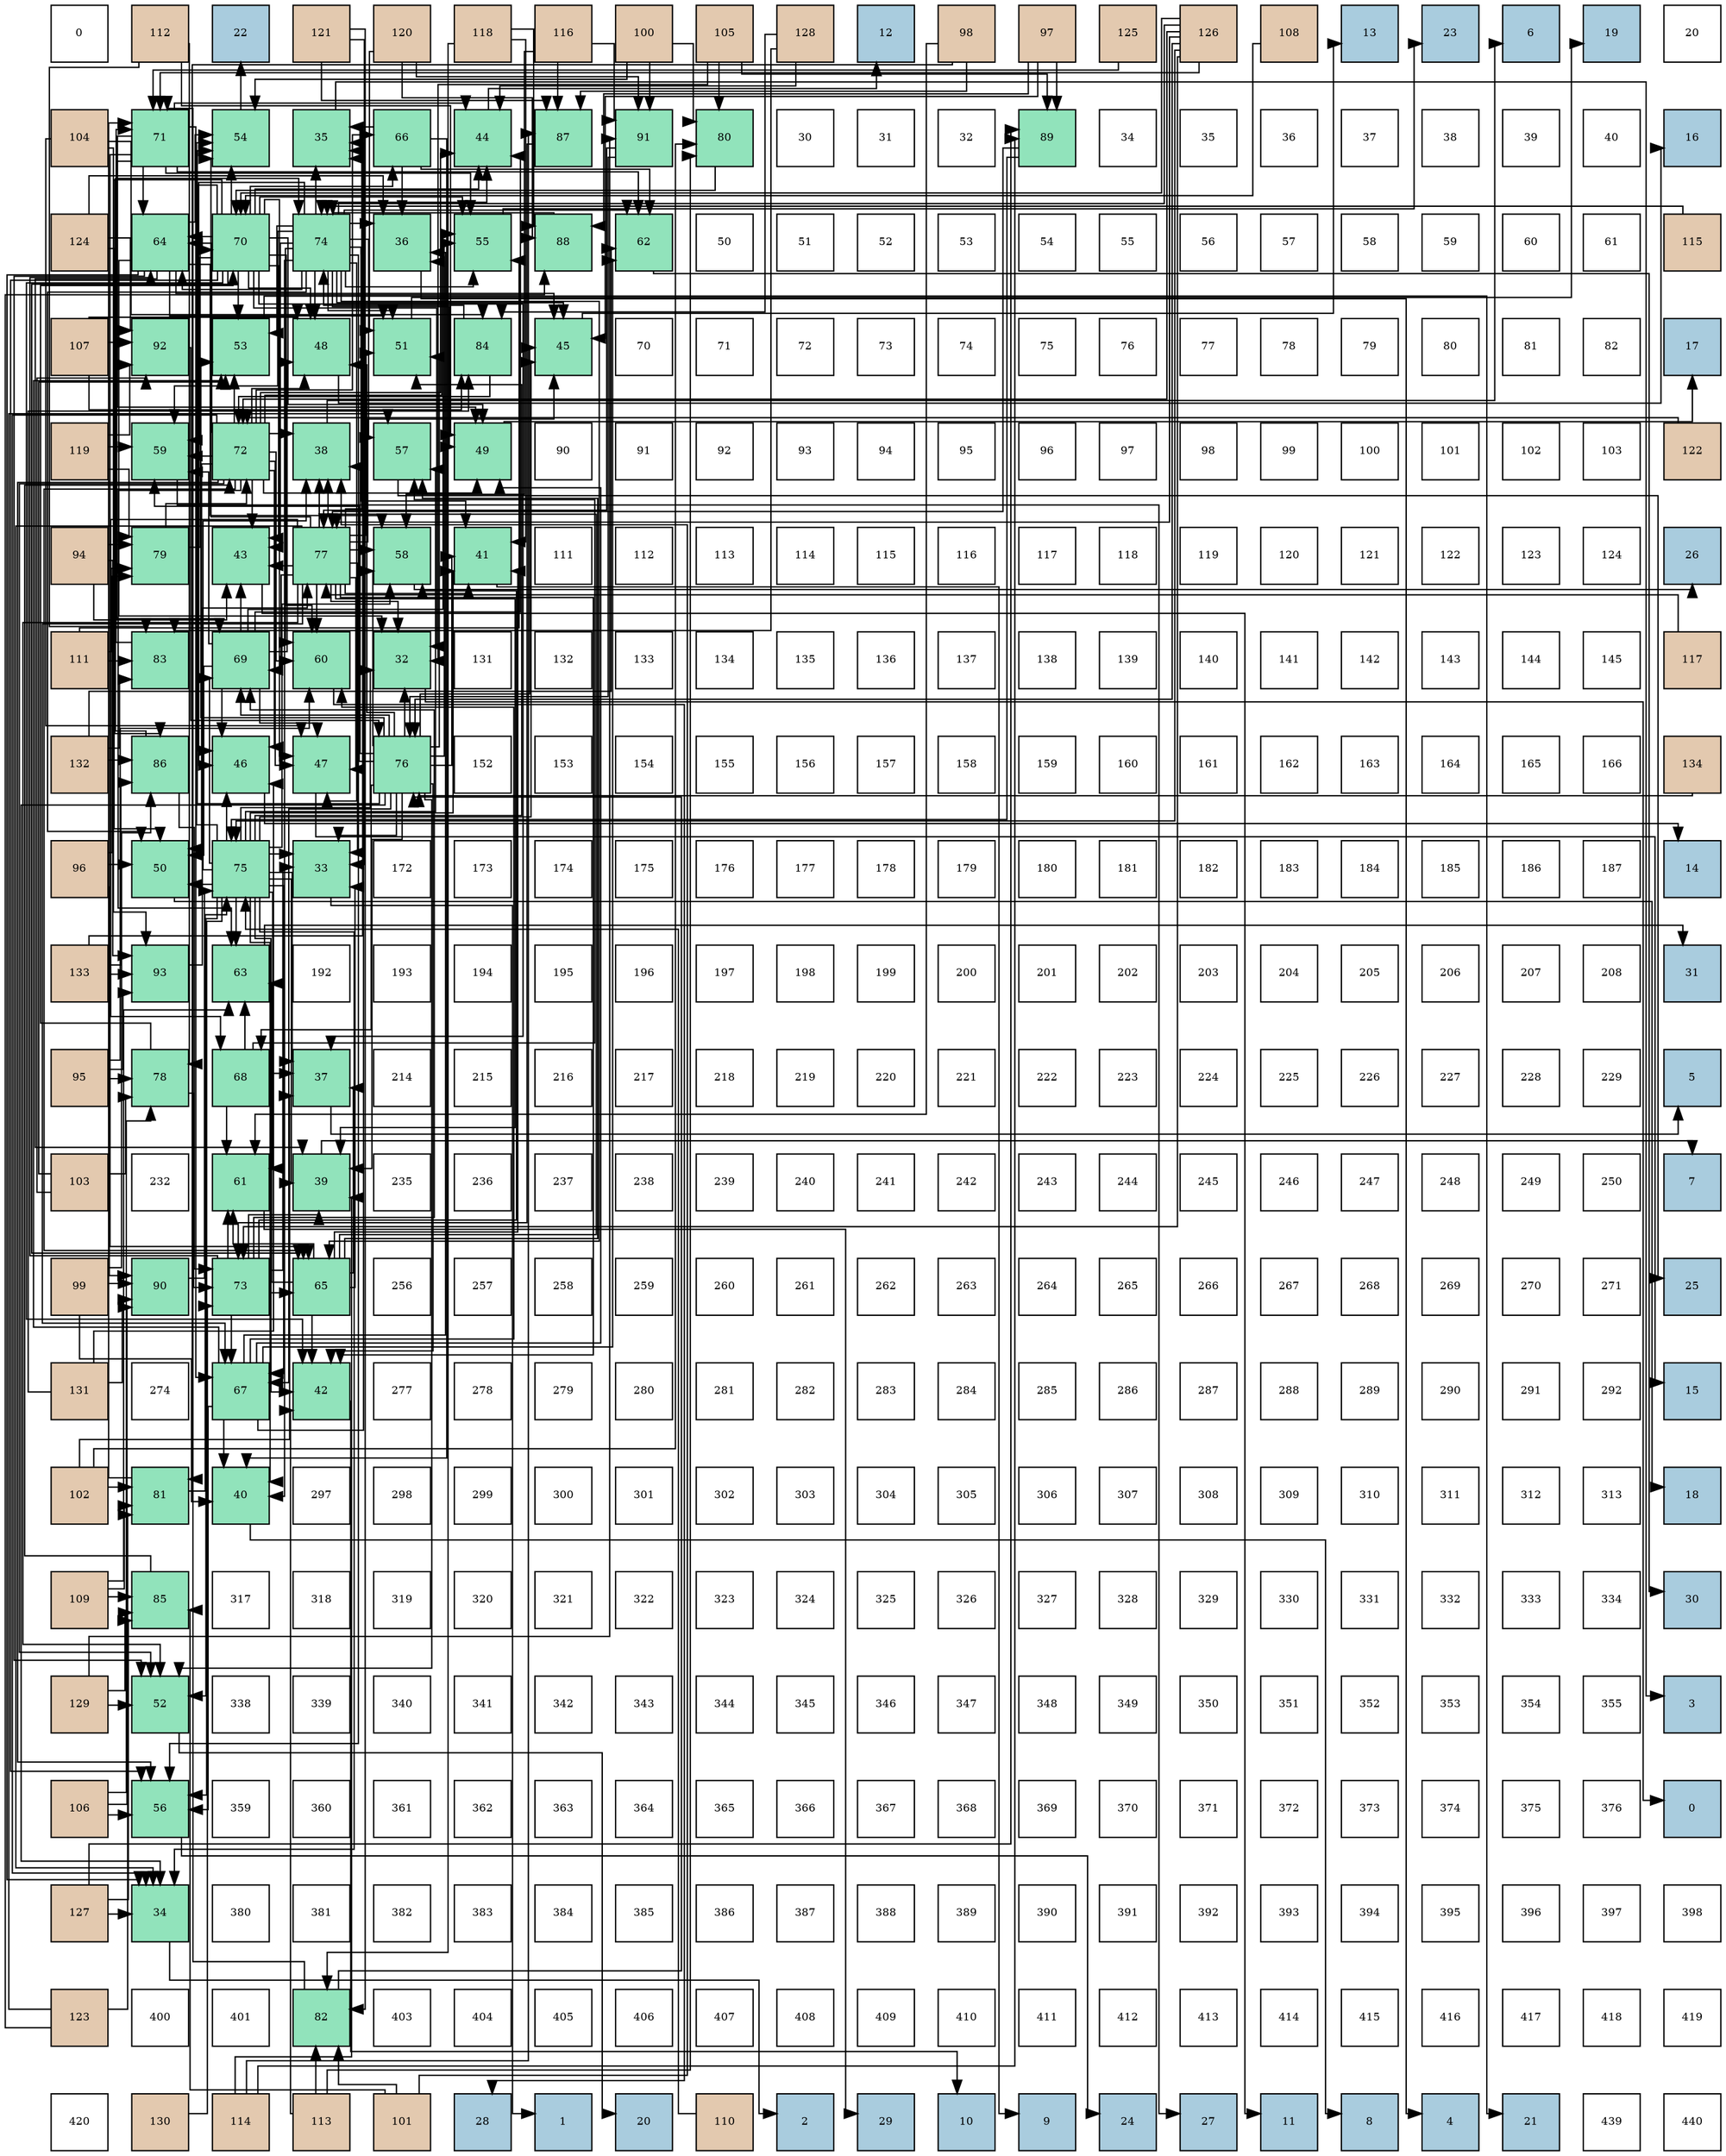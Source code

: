 digraph layout{
 rankdir=TB;
 splines=ortho;
 node [style=filled shape=square fixedsize=true width=0.6];
0[label="0", fontsize=8, fillcolor="#ffffff"];
1[label="112", fontsize=8, fillcolor="#e3c9af"];
2[label="22", fontsize=8, fillcolor="#a9ccde"];
3[label="121", fontsize=8, fillcolor="#e3c9af"];
4[label="120", fontsize=8, fillcolor="#e3c9af"];
5[label="118", fontsize=8, fillcolor="#e3c9af"];
6[label="116", fontsize=8, fillcolor="#e3c9af"];
7[label="100", fontsize=8, fillcolor="#e3c9af"];
8[label="105", fontsize=8, fillcolor="#e3c9af"];
9[label="128", fontsize=8, fillcolor="#e3c9af"];
10[label="12", fontsize=8, fillcolor="#a9ccde"];
11[label="98", fontsize=8, fillcolor="#e3c9af"];
12[label="97", fontsize=8, fillcolor="#e3c9af"];
13[label="125", fontsize=8, fillcolor="#e3c9af"];
14[label="126", fontsize=8, fillcolor="#e3c9af"];
15[label="108", fontsize=8, fillcolor="#e3c9af"];
16[label="13", fontsize=8, fillcolor="#a9ccde"];
17[label="23", fontsize=8, fillcolor="#a9ccde"];
18[label="6", fontsize=8, fillcolor="#a9ccde"];
19[label="19", fontsize=8, fillcolor="#a9ccde"];
20[label="20", fontsize=8, fillcolor="#ffffff"];
21[label="104", fontsize=8, fillcolor="#e3c9af"];
22[label="71", fontsize=8, fillcolor="#91e3bb"];
23[label="54", fontsize=8, fillcolor="#91e3bb"];
24[label="35", fontsize=8, fillcolor="#91e3bb"];
25[label="66", fontsize=8, fillcolor="#91e3bb"];
26[label="44", fontsize=8, fillcolor="#91e3bb"];
27[label="87", fontsize=8, fillcolor="#91e3bb"];
28[label="91", fontsize=8, fillcolor="#91e3bb"];
29[label="80", fontsize=8, fillcolor="#91e3bb"];
30[label="30", fontsize=8, fillcolor="#ffffff"];
31[label="31", fontsize=8, fillcolor="#ffffff"];
32[label="32", fontsize=8, fillcolor="#ffffff"];
33[label="89", fontsize=8, fillcolor="#91e3bb"];
34[label="34", fontsize=8, fillcolor="#ffffff"];
35[label="35", fontsize=8, fillcolor="#ffffff"];
36[label="36", fontsize=8, fillcolor="#ffffff"];
37[label="37", fontsize=8, fillcolor="#ffffff"];
38[label="38", fontsize=8, fillcolor="#ffffff"];
39[label="39", fontsize=8, fillcolor="#ffffff"];
40[label="40", fontsize=8, fillcolor="#ffffff"];
41[label="16", fontsize=8, fillcolor="#a9ccde"];
42[label="124", fontsize=8, fillcolor="#e3c9af"];
43[label="64", fontsize=8, fillcolor="#91e3bb"];
44[label="70", fontsize=8, fillcolor="#91e3bb"];
45[label="74", fontsize=8, fillcolor="#91e3bb"];
46[label="36", fontsize=8, fillcolor="#91e3bb"];
47[label="55", fontsize=8, fillcolor="#91e3bb"];
48[label="88", fontsize=8, fillcolor="#91e3bb"];
49[label="62", fontsize=8, fillcolor="#91e3bb"];
50[label="50", fontsize=8, fillcolor="#ffffff"];
51[label="51", fontsize=8, fillcolor="#ffffff"];
52[label="52", fontsize=8, fillcolor="#ffffff"];
53[label="53", fontsize=8, fillcolor="#ffffff"];
54[label="54", fontsize=8, fillcolor="#ffffff"];
55[label="55", fontsize=8, fillcolor="#ffffff"];
56[label="56", fontsize=8, fillcolor="#ffffff"];
57[label="57", fontsize=8, fillcolor="#ffffff"];
58[label="58", fontsize=8, fillcolor="#ffffff"];
59[label="59", fontsize=8, fillcolor="#ffffff"];
60[label="60", fontsize=8, fillcolor="#ffffff"];
61[label="61", fontsize=8, fillcolor="#ffffff"];
62[label="115", fontsize=8, fillcolor="#e3c9af"];
63[label="107", fontsize=8, fillcolor="#e3c9af"];
64[label="92", fontsize=8, fillcolor="#91e3bb"];
65[label="53", fontsize=8, fillcolor="#91e3bb"];
66[label="48", fontsize=8, fillcolor="#91e3bb"];
67[label="51", fontsize=8, fillcolor="#91e3bb"];
68[label="84", fontsize=8, fillcolor="#91e3bb"];
69[label="45", fontsize=8, fillcolor="#91e3bb"];
70[label="70", fontsize=8, fillcolor="#ffffff"];
71[label="71", fontsize=8, fillcolor="#ffffff"];
72[label="72", fontsize=8, fillcolor="#ffffff"];
73[label="73", fontsize=8, fillcolor="#ffffff"];
74[label="74", fontsize=8, fillcolor="#ffffff"];
75[label="75", fontsize=8, fillcolor="#ffffff"];
76[label="76", fontsize=8, fillcolor="#ffffff"];
77[label="77", fontsize=8, fillcolor="#ffffff"];
78[label="78", fontsize=8, fillcolor="#ffffff"];
79[label="79", fontsize=8, fillcolor="#ffffff"];
80[label="80", fontsize=8, fillcolor="#ffffff"];
81[label="81", fontsize=8, fillcolor="#ffffff"];
82[label="82", fontsize=8, fillcolor="#ffffff"];
83[label="17", fontsize=8, fillcolor="#a9ccde"];
84[label="119", fontsize=8, fillcolor="#e3c9af"];
85[label="59", fontsize=8, fillcolor="#91e3bb"];
86[label="72", fontsize=8, fillcolor="#91e3bb"];
87[label="38", fontsize=8, fillcolor="#91e3bb"];
88[label="57", fontsize=8, fillcolor="#91e3bb"];
89[label="49", fontsize=8, fillcolor="#91e3bb"];
90[label="90", fontsize=8, fillcolor="#ffffff"];
91[label="91", fontsize=8, fillcolor="#ffffff"];
92[label="92", fontsize=8, fillcolor="#ffffff"];
93[label="93", fontsize=8, fillcolor="#ffffff"];
94[label="94", fontsize=8, fillcolor="#ffffff"];
95[label="95", fontsize=8, fillcolor="#ffffff"];
96[label="96", fontsize=8, fillcolor="#ffffff"];
97[label="97", fontsize=8, fillcolor="#ffffff"];
98[label="98", fontsize=8, fillcolor="#ffffff"];
99[label="99", fontsize=8, fillcolor="#ffffff"];
100[label="100", fontsize=8, fillcolor="#ffffff"];
101[label="101", fontsize=8, fillcolor="#ffffff"];
102[label="102", fontsize=8, fillcolor="#ffffff"];
103[label="103", fontsize=8, fillcolor="#ffffff"];
104[label="122", fontsize=8, fillcolor="#e3c9af"];
105[label="94", fontsize=8, fillcolor="#e3c9af"];
106[label="79", fontsize=8, fillcolor="#91e3bb"];
107[label="43", fontsize=8, fillcolor="#91e3bb"];
108[label="77", fontsize=8, fillcolor="#91e3bb"];
109[label="58", fontsize=8, fillcolor="#91e3bb"];
110[label="41", fontsize=8, fillcolor="#91e3bb"];
111[label="111", fontsize=8, fillcolor="#ffffff"];
112[label="112", fontsize=8, fillcolor="#ffffff"];
113[label="113", fontsize=8, fillcolor="#ffffff"];
114[label="114", fontsize=8, fillcolor="#ffffff"];
115[label="115", fontsize=8, fillcolor="#ffffff"];
116[label="116", fontsize=8, fillcolor="#ffffff"];
117[label="117", fontsize=8, fillcolor="#ffffff"];
118[label="118", fontsize=8, fillcolor="#ffffff"];
119[label="119", fontsize=8, fillcolor="#ffffff"];
120[label="120", fontsize=8, fillcolor="#ffffff"];
121[label="121", fontsize=8, fillcolor="#ffffff"];
122[label="122", fontsize=8, fillcolor="#ffffff"];
123[label="123", fontsize=8, fillcolor="#ffffff"];
124[label="124", fontsize=8, fillcolor="#ffffff"];
125[label="26", fontsize=8, fillcolor="#a9ccde"];
126[label="111", fontsize=8, fillcolor="#e3c9af"];
127[label="83", fontsize=8, fillcolor="#91e3bb"];
128[label="69", fontsize=8, fillcolor="#91e3bb"];
129[label="60", fontsize=8, fillcolor="#91e3bb"];
130[label="32", fontsize=8, fillcolor="#91e3bb"];
131[label="131", fontsize=8, fillcolor="#ffffff"];
132[label="132", fontsize=8, fillcolor="#ffffff"];
133[label="133", fontsize=8, fillcolor="#ffffff"];
134[label="134", fontsize=8, fillcolor="#ffffff"];
135[label="135", fontsize=8, fillcolor="#ffffff"];
136[label="136", fontsize=8, fillcolor="#ffffff"];
137[label="137", fontsize=8, fillcolor="#ffffff"];
138[label="138", fontsize=8, fillcolor="#ffffff"];
139[label="139", fontsize=8, fillcolor="#ffffff"];
140[label="140", fontsize=8, fillcolor="#ffffff"];
141[label="141", fontsize=8, fillcolor="#ffffff"];
142[label="142", fontsize=8, fillcolor="#ffffff"];
143[label="143", fontsize=8, fillcolor="#ffffff"];
144[label="144", fontsize=8, fillcolor="#ffffff"];
145[label="145", fontsize=8, fillcolor="#ffffff"];
146[label="117", fontsize=8, fillcolor="#e3c9af"];
147[label="132", fontsize=8, fillcolor="#e3c9af"];
148[label="86", fontsize=8, fillcolor="#91e3bb"];
149[label="46", fontsize=8, fillcolor="#91e3bb"];
150[label="47", fontsize=8, fillcolor="#91e3bb"];
151[label="76", fontsize=8, fillcolor="#91e3bb"];
152[label="152", fontsize=8, fillcolor="#ffffff"];
153[label="153", fontsize=8, fillcolor="#ffffff"];
154[label="154", fontsize=8, fillcolor="#ffffff"];
155[label="155", fontsize=8, fillcolor="#ffffff"];
156[label="156", fontsize=8, fillcolor="#ffffff"];
157[label="157", fontsize=8, fillcolor="#ffffff"];
158[label="158", fontsize=8, fillcolor="#ffffff"];
159[label="159", fontsize=8, fillcolor="#ffffff"];
160[label="160", fontsize=8, fillcolor="#ffffff"];
161[label="161", fontsize=8, fillcolor="#ffffff"];
162[label="162", fontsize=8, fillcolor="#ffffff"];
163[label="163", fontsize=8, fillcolor="#ffffff"];
164[label="164", fontsize=8, fillcolor="#ffffff"];
165[label="165", fontsize=8, fillcolor="#ffffff"];
166[label="166", fontsize=8, fillcolor="#ffffff"];
167[label="134", fontsize=8, fillcolor="#e3c9af"];
168[label="96", fontsize=8, fillcolor="#e3c9af"];
169[label="50", fontsize=8, fillcolor="#91e3bb"];
170[label="75", fontsize=8, fillcolor="#91e3bb"];
171[label="33", fontsize=8, fillcolor="#91e3bb"];
172[label="172", fontsize=8, fillcolor="#ffffff"];
173[label="173", fontsize=8, fillcolor="#ffffff"];
174[label="174", fontsize=8, fillcolor="#ffffff"];
175[label="175", fontsize=8, fillcolor="#ffffff"];
176[label="176", fontsize=8, fillcolor="#ffffff"];
177[label="177", fontsize=8, fillcolor="#ffffff"];
178[label="178", fontsize=8, fillcolor="#ffffff"];
179[label="179", fontsize=8, fillcolor="#ffffff"];
180[label="180", fontsize=8, fillcolor="#ffffff"];
181[label="181", fontsize=8, fillcolor="#ffffff"];
182[label="182", fontsize=8, fillcolor="#ffffff"];
183[label="183", fontsize=8, fillcolor="#ffffff"];
184[label="184", fontsize=8, fillcolor="#ffffff"];
185[label="185", fontsize=8, fillcolor="#ffffff"];
186[label="186", fontsize=8, fillcolor="#ffffff"];
187[label="187", fontsize=8, fillcolor="#ffffff"];
188[label="14", fontsize=8, fillcolor="#a9ccde"];
189[label="133", fontsize=8, fillcolor="#e3c9af"];
190[label="93", fontsize=8, fillcolor="#91e3bb"];
191[label="63", fontsize=8, fillcolor="#91e3bb"];
192[label="192", fontsize=8, fillcolor="#ffffff"];
193[label="193", fontsize=8, fillcolor="#ffffff"];
194[label="194", fontsize=8, fillcolor="#ffffff"];
195[label="195", fontsize=8, fillcolor="#ffffff"];
196[label="196", fontsize=8, fillcolor="#ffffff"];
197[label="197", fontsize=8, fillcolor="#ffffff"];
198[label="198", fontsize=8, fillcolor="#ffffff"];
199[label="199", fontsize=8, fillcolor="#ffffff"];
200[label="200", fontsize=8, fillcolor="#ffffff"];
201[label="201", fontsize=8, fillcolor="#ffffff"];
202[label="202", fontsize=8, fillcolor="#ffffff"];
203[label="203", fontsize=8, fillcolor="#ffffff"];
204[label="204", fontsize=8, fillcolor="#ffffff"];
205[label="205", fontsize=8, fillcolor="#ffffff"];
206[label="206", fontsize=8, fillcolor="#ffffff"];
207[label="207", fontsize=8, fillcolor="#ffffff"];
208[label="208", fontsize=8, fillcolor="#ffffff"];
209[label="31", fontsize=8, fillcolor="#a9ccde"];
210[label="95", fontsize=8, fillcolor="#e3c9af"];
211[label="78", fontsize=8, fillcolor="#91e3bb"];
212[label="68", fontsize=8, fillcolor="#91e3bb"];
213[label="37", fontsize=8, fillcolor="#91e3bb"];
214[label="214", fontsize=8, fillcolor="#ffffff"];
215[label="215", fontsize=8, fillcolor="#ffffff"];
216[label="216", fontsize=8, fillcolor="#ffffff"];
217[label="217", fontsize=8, fillcolor="#ffffff"];
218[label="218", fontsize=8, fillcolor="#ffffff"];
219[label="219", fontsize=8, fillcolor="#ffffff"];
220[label="220", fontsize=8, fillcolor="#ffffff"];
221[label="221", fontsize=8, fillcolor="#ffffff"];
222[label="222", fontsize=8, fillcolor="#ffffff"];
223[label="223", fontsize=8, fillcolor="#ffffff"];
224[label="224", fontsize=8, fillcolor="#ffffff"];
225[label="225", fontsize=8, fillcolor="#ffffff"];
226[label="226", fontsize=8, fillcolor="#ffffff"];
227[label="227", fontsize=8, fillcolor="#ffffff"];
228[label="228", fontsize=8, fillcolor="#ffffff"];
229[label="229", fontsize=8, fillcolor="#ffffff"];
230[label="5", fontsize=8, fillcolor="#a9ccde"];
231[label="103", fontsize=8, fillcolor="#e3c9af"];
232[label="232", fontsize=8, fillcolor="#ffffff"];
233[label="61", fontsize=8, fillcolor="#91e3bb"];
234[label="39", fontsize=8, fillcolor="#91e3bb"];
235[label="235", fontsize=8, fillcolor="#ffffff"];
236[label="236", fontsize=8, fillcolor="#ffffff"];
237[label="237", fontsize=8, fillcolor="#ffffff"];
238[label="238", fontsize=8, fillcolor="#ffffff"];
239[label="239", fontsize=8, fillcolor="#ffffff"];
240[label="240", fontsize=8, fillcolor="#ffffff"];
241[label="241", fontsize=8, fillcolor="#ffffff"];
242[label="242", fontsize=8, fillcolor="#ffffff"];
243[label="243", fontsize=8, fillcolor="#ffffff"];
244[label="244", fontsize=8, fillcolor="#ffffff"];
245[label="245", fontsize=8, fillcolor="#ffffff"];
246[label="246", fontsize=8, fillcolor="#ffffff"];
247[label="247", fontsize=8, fillcolor="#ffffff"];
248[label="248", fontsize=8, fillcolor="#ffffff"];
249[label="249", fontsize=8, fillcolor="#ffffff"];
250[label="250", fontsize=8, fillcolor="#ffffff"];
251[label="7", fontsize=8, fillcolor="#a9ccde"];
252[label="99", fontsize=8, fillcolor="#e3c9af"];
253[label="90", fontsize=8, fillcolor="#91e3bb"];
254[label="73", fontsize=8, fillcolor="#91e3bb"];
255[label="65", fontsize=8, fillcolor="#91e3bb"];
256[label="256", fontsize=8, fillcolor="#ffffff"];
257[label="257", fontsize=8, fillcolor="#ffffff"];
258[label="258", fontsize=8, fillcolor="#ffffff"];
259[label="259", fontsize=8, fillcolor="#ffffff"];
260[label="260", fontsize=8, fillcolor="#ffffff"];
261[label="261", fontsize=8, fillcolor="#ffffff"];
262[label="262", fontsize=8, fillcolor="#ffffff"];
263[label="263", fontsize=8, fillcolor="#ffffff"];
264[label="264", fontsize=8, fillcolor="#ffffff"];
265[label="265", fontsize=8, fillcolor="#ffffff"];
266[label="266", fontsize=8, fillcolor="#ffffff"];
267[label="267", fontsize=8, fillcolor="#ffffff"];
268[label="268", fontsize=8, fillcolor="#ffffff"];
269[label="269", fontsize=8, fillcolor="#ffffff"];
270[label="270", fontsize=8, fillcolor="#ffffff"];
271[label="271", fontsize=8, fillcolor="#ffffff"];
272[label="25", fontsize=8, fillcolor="#a9ccde"];
273[label="131", fontsize=8, fillcolor="#e3c9af"];
274[label="274", fontsize=8, fillcolor="#ffffff"];
275[label="67", fontsize=8, fillcolor="#91e3bb"];
276[label="42", fontsize=8, fillcolor="#91e3bb"];
277[label="277", fontsize=8, fillcolor="#ffffff"];
278[label="278", fontsize=8, fillcolor="#ffffff"];
279[label="279", fontsize=8, fillcolor="#ffffff"];
280[label="280", fontsize=8, fillcolor="#ffffff"];
281[label="281", fontsize=8, fillcolor="#ffffff"];
282[label="282", fontsize=8, fillcolor="#ffffff"];
283[label="283", fontsize=8, fillcolor="#ffffff"];
284[label="284", fontsize=8, fillcolor="#ffffff"];
285[label="285", fontsize=8, fillcolor="#ffffff"];
286[label="286", fontsize=8, fillcolor="#ffffff"];
287[label="287", fontsize=8, fillcolor="#ffffff"];
288[label="288", fontsize=8, fillcolor="#ffffff"];
289[label="289", fontsize=8, fillcolor="#ffffff"];
290[label="290", fontsize=8, fillcolor="#ffffff"];
291[label="291", fontsize=8, fillcolor="#ffffff"];
292[label="292", fontsize=8, fillcolor="#ffffff"];
293[label="15", fontsize=8, fillcolor="#a9ccde"];
294[label="102", fontsize=8, fillcolor="#e3c9af"];
295[label="81", fontsize=8, fillcolor="#91e3bb"];
296[label="40", fontsize=8, fillcolor="#91e3bb"];
297[label="297", fontsize=8, fillcolor="#ffffff"];
298[label="298", fontsize=8, fillcolor="#ffffff"];
299[label="299", fontsize=8, fillcolor="#ffffff"];
300[label="300", fontsize=8, fillcolor="#ffffff"];
301[label="301", fontsize=8, fillcolor="#ffffff"];
302[label="302", fontsize=8, fillcolor="#ffffff"];
303[label="303", fontsize=8, fillcolor="#ffffff"];
304[label="304", fontsize=8, fillcolor="#ffffff"];
305[label="305", fontsize=8, fillcolor="#ffffff"];
306[label="306", fontsize=8, fillcolor="#ffffff"];
307[label="307", fontsize=8, fillcolor="#ffffff"];
308[label="308", fontsize=8, fillcolor="#ffffff"];
309[label="309", fontsize=8, fillcolor="#ffffff"];
310[label="310", fontsize=8, fillcolor="#ffffff"];
311[label="311", fontsize=8, fillcolor="#ffffff"];
312[label="312", fontsize=8, fillcolor="#ffffff"];
313[label="313", fontsize=8, fillcolor="#ffffff"];
314[label="18", fontsize=8, fillcolor="#a9ccde"];
315[label="109", fontsize=8, fillcolor="#e3c9af"];
316[label="85", fontsize=8, fillcolor="#91e3bb"];
317[label="317", fontsize=8, fillcolor="#ffffff"];
318[label="318", fontsize=8, fillcolor="#ffffff"];
319[label="319", fontsize=8, fillcolor="#ffffff"];
320[label="320", fontsize=8, fillcolor="#ffffff"];
321[label="321", fontsize=8, fillcolor="#ffffff"];
322[label="322", fontsize=8, fillcolor="#ffffff"];
323[label="323", fontsize=8, fillcolor="#ffffff"];
324[label="324", fontsize=8, fillcolor="#ffffff"];
325[label="325", fontsize=8, fillcolor="#ffffff"];
326[label="326", fontsize=8, fillcolor="#ffffff"];
327[label="327", fontsize=8, fillcolor="#ffffff"];
328[label="328", fontsize=8, fillcolor="#ffffff"];
329[label="329", fontsize=8, fillcolor="#ffffff"];
330[label="330", fontsize=8, fillcolor="#ffffff"];
331[label="331", fontsize=8, fillcolor="#ffffff"];
332[label="332", fontsize=8, fillcolor="#ffffff"];
333[label="333", fontsize=8, fillcolor="#ffffff"];
334[label="334", fontsize=8, fillcolor="#ffffff"];
335[label="30", fontsize=8, fillcolor="#a9ccde"];
336[label="129", fontsize=8, fillcolor="#e3c9af"];
337[label="52", fontsize=8, fillcolor="#91e3bb"];
338[label="338", fontsize=8, fillcolor="#ffffff"];
339[label="339", fontsize=8, fillcolor="#ffffff"];
340[label="340", fontsize=8, fillcolor="#ffffff"];
341[label="341", fontsize=8, fillcolor="#ffffff"];
342[label="342", fontsize=8, fillcolor="#ffffff"];
343[label="343", fontsize=8, fillcolor="#ffffff"];
344[label="344", fontsize=8, fillcolor="#ffffff"];
345[label="345", fontsize=8, fillcolor="#ffffff"];
346[label="346", fontsize=8, fillcolor="#ffffff"];
347[label="347", fontsize=8, fillcolor="#ffffff"];
348[label="348", fontsize=8, fillcolor="#ffffff"];
349[label="349", fontsize=8, fillcolor="#ffffff"];
350[label="350", fontsize=8, fillcolor="#ffffff"];
351[label="351", fontsize=8, fillcolor="#ffffff"];
352[label="352", fontsize=8, fillcolor="#ffffff"];
353[label="353", fontsize=8, fillcolor="#ffffff"];
354[label="354", fontsize=8, fillcolor="#ffffff"];
355[label="355", fontsize=8, fillcolor="#ffffff"];
356[label="3", fontsize=8, fillcolor="#a9ccde"];
357[label="106", fontsize=8, fillcolor="#e3c9af"];
358[label="56", fontsize=8, fillcolor="#91e3bb"];
359[label="359", fontsize=8, fillcolor="#ffffff"];
360[label="360", fontsize=8, fillcolor="#ffffff"];
361[label="361", fontsize=8, fillcolor="#ffffff"];
362[label="362", fontsize=8, fillcolor="#ffffff"];
363[label="363", fontsize=8, fillcolor="#ffffff"];
364[label="364", fontsize=8, fillcolor="#ffffff"];
365[label="365", fontsize=8, fillcolor="#ffffff"];
366[label="366", fontsize=8, fillcolor="#ffffff"];
367[label="367", fontsize=8, fillcolor="#ffffff"];
368[label="368", fontsize=8, fillcolor="#ffffff"];
369[label="369", fontsize=8, fillcolor="#ffffff"];
370[label="370", fontsize=8, fillcolor="#ffffff"];
371[label="371", fontsize=8, fillcolor="#ffffff"];
372[label="372", fontsize=8, fillcolor="#ffffff"];
373[label="373", fontsize=8, fillcolor="#ffffff"];
374[label="374", fontsize=8, fillcolor="#ffffff"];
375[label="375", fontsize=8, fillcolor="#ffffff"];
376[label="376", fontsize=8, fillcolor="#ffffff"];
377[label="0", fontsize=8, fillcolor="#a9ccde"];
378[label="127", fontsize=8, fillcolor="#e3c9af"];
379[label="34", fontsize=8, fillcolor="#91e3bb"];
380[label="380", fontsize=8, fillcolor="#ffffff"];
381[label="381", fontsize=8, fillcolor="#ffffff"];
382[label="382", fontsize=8, fillcolor="#ffffff"];
383[label="383", fontsize=8, fillcolor="#ffffff"];
384[label="384", fontsize=8, fillcolor="#ffffff"];
385[label="385", fontsize=8, fillcolor="#ffffff"];
386[label="386", fontsize=8, fillcolor="#ffffff"];
387[label="387", fontsize=8, fillcolor="#ffffff"];
388[label="388", fontsize=8, fillcolor="#ffffff"];
389[label="389", fontsize=8, fillcolor="#ffffff"];
390[label="390", fontsize=8, fillcolor="#ffffff"];
391[label="391", fontsize=8, fillcolor="#ffffff"];
392[label="392", fontsize=8, fillcolor="#ffffff"];
393[label="393", fontsize=8, fillcolor="#ffffff"];
394[label="394", fontsize=8, fillcolor="#ffffff"];
395[label="395", fontsize=8, fillcolor="#ffffff"];
396[label="396", fontsize=8, fillcolor="#ffffff"];
397[label="397", fontsize=8, fillcolor="#ffffff"];
398[label="398", fontsize=8, fillcolor="#ffffff"];
399[label="123", fontsize=8, fillcolor="#e3c9af"];
400[label="400", fontsize=8, fillcolor="#ffffff"];
401[label="401", fontsize=8, fillcolor="#ffffff"];
402[label="82", fontsize=8, fillcolor="#91e3bb"];
403[label="403", fontsize=8, fillcolor="#ffffff"];
404[label="404", fontsize=8, fillcolor="#ffffff"];
405[label="405", fontsize=8, fillcolor="#ffffff"];
406[label="406", fontsize=8, fillcolor="#ffffff"];
407[label="407", fontsize=8, fillcolor="#ffffff"];
408[label="408", fontsize=8, fillcolor="#ffffff"];
409[label="409", fontsize=8, fillcolor="#ffffff"];
410[label="410", fontsize=8, fillcolor="#ffffff"];
411[label="411", fontsize=8, fillcolor="#ffffff"];
412[label="412", fontsize=8, fillcolor="#ffffff"];
413[label="413", fontsize=8, fillcolor="#ffffff"];
414[label="414", fontsize=8, fillcolor="#ffffff"];
415[label="415", fontsize=8, fillcolor="#ffffff"];
416[label="416", fontsize=8, fillcolor="#ffffff"];
417[label="417", fontsize=8, fillcolor="#ffffff"];
418[label="418", fontsize=8, fillcolor="#ffffff"];
419[label="419", fontsize=8, fillcolor="#ffffff"];
420[label="420", fontsize=8, fillcolor="#ffffff"];
421[label="130", fontsize=8, fillcolor="#e3c9af"];
422[label="114", fontsize=8, fillcolor="#e3c9af"];
423[label="113", fontsize=8, fillcolor="#e3c9af"];
424[label="101", fontsize=8, fillcolor="#e3c9af"];
425[label="28", fontsize=8, fillcolor="#a9ccde"];
426[label="1", fontsize=8, fillcolor="#a9ccde"];
427[label="20", fontsize=8, fillcolor="#a9ccde"];
428[label="110", fontsize=8, fillcolor="#e3c9af"];
429[label="2", fontsize=8, fillcolor="#a9ccde"];
430[label="29", fontsize=8, fillcolor="#a9ccde"];
431[label="10", fontsize=8, fillcolor="#a9ccde"];
432[label="9", fontsize=8, fillcolor="#a9ccde"];
433[label="24", fontsize=8, fillcolor="#a9ccde"];
434[label="27", fontsize=8, fillcolor="#a9ccde"];
435[label="11", fontsize=8, fillcolor="#a9ccde"];
436[label="8", fontsize=8, fillcolor="#a9ccde"];
437[label="4", fontsize=8, fillcolor="#a9ccde"];
438[label="21", fontsize=8, fillcolor="#a9ccde"];
439[label="439", fontsize=8, fillcolor="#ffffff"];
440[label="440", fontsize=8, fillcolor="#ffffff"];
edge [constraint=false, style=vis];130 -> 377;
171 -> 426;
379 -> 429;
24 -> 356;
46 -> 437;
213 -> 230;
87 -> 18;
234 -> 251;
296 -> 436;
110 -> 432;
276 -> 431;
107 -> 435;
26 -> 10;
69 -> 16;
149 -> 188;
150 -> 293;
66 -> 41;
89 -> 83;
169 -> 314;
67 -> 19;
337 -> 427;
65 -> 438;
23 -> 2;
47 -> 17;
358 -> 433;
88 -> 272;
109 -> 125;
85 -> 434;
129 -> 425;
233 -> 430;
49 -> 335;
191 -> 209;
43 -> 130;
43 -> 379;
43 -> 234;
43 -> 69;
43 -> 67;
43 -> 337;
43 -> 23;
43 -> 109;
255 -> 171;
255 -> 213;
255 -> 87;
255 -> 110;
255 -> 276;
255 -> 88;
255 -> 233;
255 -> 191;
25 -> 24;
25 -> 46;
25 -> 296;
25 -> 49;
275 -> 24;
275 -> 46;
275 -> 296;
275 -> 89;
275 -> 65;
275 -> 358;
275 -> 129;
275 -> 49;
212 -> 213;
212 -> 88;
212 -> 233;
212 -> 191;
128 -> 107;
128 -> 26;
128 -> 149;
128 -> 150;
128 -> 66;
128 -> 169;
128 -> 47;
128 -> 85;
44 -> 130;
44 -> 213;
44 -> 276;
44 -> 107;
44 -> 26;
44 -> 149;
44 -> 150;
44 -> 66;
44 -> 89;
44 -> 169;
44 -> 65;
44 -> 23;
44 -> 47;
44 -> 358;
44 -> 85;
44 -> 129;
44 -> 43;
44 -> 255;
44 -> 25;
22 -> 26;
22 -> 89;
22 -> 47;
22 -> 49;
22 -> 43;
22 -> 255;
22 -> 275;
22 -> 128;
86 -> 379;
86 -> 87;
86 -> 107;
86 -> 26;
86 -> 149;
86 -> 150;
86 -> 66;
86 -> 89;
86 -> 169;
86 -> 337;
86 -> 65;
86 -> 47;
86 -> 358;
86 -> 85;
86 -> 129;
86 -> 191;
86 -> 43;
86 -> 255;
86 -> 25;
254 -> 171;
254 -> 234;
254 -> 109;
254 -> 233;
254 -> 43;
254 -> 255;
254 -> 275;
254 -> 128;
45 -> 24;
45 -> 46;
45 -> 296;
45 -> 110;
45 -> 107;
45 -> 26;
45 -> 69;
45 -> 149;
45 -> 150;
45 -> 66;
45 -> 89;
45 -> 169;
45 -> 67;
45 -> 65;
45 -> 47;
45 -> 358;
45 -> 88;
45 -> 85;
45 -> 129;
45 -> 49;
45 -> 43;
45 -> 255;
170 -> 130;
170 -> 171;
170 -> 379;
170 -> 213;
170 -> 87;
170 -> 234;
170 -> 296;
170 -> 110;
170 -> 276;
170 -> 69;
170 -> 149;
170 -> 169;
170 -> 67;
170 -> 337;
170 -> 23;
170 -> 358;
170 -> 88;
170 -> 109;
170 -> 233;
170 -> 191;
170 -> 275;
170 -> 128;
151 -> 130;
151 -> 171;
151 -> 379;
151 -> 46;
151 -> 87;
151 -> 234;
151 -> 110;
151 -> 276;
151 -> 69;
151 -> 66;
151 -> 67;
151 -> 337;
151 -> 65;
151 -> 23;
151 -> 109;
151 -> 85;
151 -> 275;
151 -> 212;
151 -> 128;
108 -> 130;
108 -> 171;
108 -> 379;
108 -> 24;
108 -> 87;
108 -> 234;
108 -> 110;
108 -> 276;
108 -> 107;
108 -> 69;
108 -> 150;
108 -> 67;
108 -> 337;
108 -> 23;
108 -> 109;
108 -> 129;
108 -> 275;
108 -> 212;
108 -> 128;
211 -> 44;
211 -> 254;
106 -> 44;
106 -> 86;
29 -> 44;
295 -> 22;
295 -> 170;
402 -> 22;
402 -> 151;
127 -> 22;
68 -> 86;
68 -> 45;
316 -> 86;
148 -> 254;
148 -> 45;
27 -> 254;
48 -> 45;
33 -> 170;
33 -> 108;
253 -> 170;
28 -> 151;
28 -> 108;
64 -> 151;
190 -> 108;
105 -> 107;
105 -> 106;
105 -> 190;
210 -> 129;
210 -> 211;
210 -> 190;
168 -> 169;
168 -> 106;
168 -> 253;
12 -> 69;
12 -> 48;
12 -> 33;
11 -> 233;
11 -> 295;
11 -> 27;
252 -> 296;
252 -> 148;
252 -> 253;
7 -> 23;
7 -> 29;
7 -> 28;
424 -> 87;
424 -> 402;
424 -> 316;
294 -> 213;
294 -> 29;
294 -> 295;
231 -> 65;
231 -> 211;
231 -> 64;
21 -> 150;
21 -> 68;
21 -> 190;
8 -> 130;
8 -> 29;
8 -> 33;
357 -> 358;
357 -> 211;
357 -> 253;
63 -> 66;
63 -> 68;
63 -> 64;
15 -> 44;
315 -> 191;
315 -> 295;
315 -> 316;
428 -> 170;
126 -> 47;
126 -> 106;
126 -> 127;
1 -> 89;
1 -> 211;
1 -> 127;
423 -> 276;
423 -> 29;
423 -> 402;
422 -> 234;
422 -> 27;
422 -> 33;
62 -> 45;
6 -> 109;
6 -> 27;
6 -> 28;
146 -> 108;
5 -> 110;
5 -> 402;
5 -> 48;
84 -> 85;
84 -> 106;
84 -> 64;
4 -> 67;
4 -> 48;
4 -> 28;
3 -> 171;
3 -> 402;
3 -> 27;
104 -> 86;
399 -> 88;
399 -> 295;
399 -> 48;
42 -> 46;
42 -> 148;
42 -> 64;
13 -> 22;
14 -> 44;
14 -> 22;
14 -> 86;
14 -> 254;
14 -> 45;
14 -> 170;
14 -> 151;
14 -> 108;
378 -> 379;
378 -> 316;
378 -> 33;
9 -> 26;
9 -> 127;
9 -> 68;
336 -> 337;
336 -> 316;
336 -> 28;
421 -> 254;
273 -> 149;
273 -> 68;
273 -> 253;
147 -> 49;
147 -> 127;
147 -> 148;
189 -> 24;
189 -> 148;
189 -> 190;
167 -> 151;
edge [constraint=true, style=invis];
0 -> 21 -> 42 -> 63 -> 84 -> 105 -> 126 -> 147 -> 168 -> 189 -> 210 -> 231 -> 252 -> 273 -> 294 -> 315 -> 336 -> 357 -> 378 -> 399 -> 420;
1 -> 22 -> 43 -> 64 -> 85 -> 106 -> 127 -> 148 -> 169 -> 190 -> 211 -> 232 -> 253 -> 274 -> 295 -> 316 -> 337 -> 358 -> 379 -> 400 -> 421;
2 -> 23 -> 44 -> 65 -> 86 -> 107 -> 128 -> 149 -> 170 -> 191 -> 212 -> 233 -> 254 -> 275 -> 296 -> 317 -> 338 -> 359 -> 380 -> 401 -> 422;
3 -> 24 -> 45 -> 66 -> 87 -> 108 -> 129 -> 150 -> 171 -> 192 -> 213 -> 234 -> 255 -> 276 -> 297 -> 318 -> 339 -> 360 -> 381 -> 402 -> 423;
4 -> 25 -> 46 -> 67 -> 88 -> 109 -> 130 -> 151 -> 172 -> 193 -> 214 -> 235 -> 256 -> 277 -> 298 -> 319 -> 340 -> 361 -> 382 -> 403 -> 424;
5 -> 26 -> 47 -> 68 -> 89 -> 110 -> 131 -> 152 -> 173 -> 194 -> 215 -> 236 -> 257 -> 278 -> 299 -> 320 -> 341 -> 362 -> 383 -> 404 -> 425;
6 -> 27 -> 48 -> 69 -> 90 -> 111 -> 132 -> 153 -> 174 -> 195 -> 216 -> 237 -> 258 -> 279 -> 300 -> 321 -> 342 -> 363 -> 384 -> 405 -> 426;
7 -> 28 -> 49 -> 70 -> 91 -> 112 -> 133 -> 154 -> 175 -> 196 -> 217 -> 238 -> 259 -> 280 -> 301 -> 322 -> 343 -> 364 -> 385 -> 406 -> 427;
8 -> 29 -> 50 -> 71 -> 92 -> 113 -> 134 -> 155 -> 176 -> 197 -> 218 -> 239 -> 260 -> 281 -> 302 -> 323 -> 344 -> 365 -> 386 -> 407 -> 428;
9 -> 30 -> 51 -> 72 -> 93 -> 114 -> 135 -> 156 -> 177 -> 198 -> 219 -> 240 -> 261 -> 282 -> 303 -> 324 -> 345 -> 366 -> 387 -> 408 -> 429;
10 -> 31 -> 52 -> 73 -> 94 -> 115 -> 136 -> 157 -> 178 -> 199 -> 220 -> 241 -> 262 -> 283 -> 304 -> 325 -> 346 -> 367 -> 388 -> 409 -> 430;
11 -> 32 -> 53 -> 74 -> 95 -> 116 -> 137 -> 158 -> 179 -> 200 -> 221 -> 242 -> 263 -> 284 -> 305 -> 326 -> 347 -> 368 -> 389 -> 410 -> 431;
12 -> 33 -> 54 -> 75 -> 96 -> 117 -> 138 -> 159 -> 180 -> 201 -> 222 -> 243 -> 264 -> 285 -> 306 -> 327 -> 348 -> 369 -> 390 -> 411 -> 432;
13 -> 34 -> 55 -> 76 -> 97 -> 118 -> 139 -> 160 -> 181 -> 202 -> 223 -> 244 -> 265 -> 286 -> 307 -> 328 -> 349 -> 370 -> 391 -> 412 -> 433;
14 -> 35 -> 56 -> 77 -> 98 -> 119 -> 140 -> 161 -> 182 -> 203 -> 224 -> 245 -> 266 -> 287 -> 308 -> 329 -> 350 -> 371 -> 392 -> 413 -> 434;
15 -> 36 -> 57 -> 78 -> 99 -> 120 -> 141 -> 162 -> 183 -> 204 -> 225 -> 246 -> 267 -> 288 -> 309 -> 330 -> 351 -> 372 -> 393 -> 414 -> 435;
16 -> 37 -> 58 -> 79 -> 100 -> 121 -> 142 -> 163 -> 184 -> 205 -> 226 -> 247 -> 268 -> 289 -> 310 -> 331 -> 352 -> 373 -> 394 -> 415 -> 436;
17 -> 38 -> 59 -> 80 -> 101 -> 122 -> 143 -> 164 -> 185 -> 206 -> 227 -> 248 -> 269 -> 290 -> 311 -> 332 -> 353 -> 374 -> 395 -> 416 -> 437;
18 -> 39 -> 60 -> 81 -> 102 -> 123 -> 144 -> 165 -> 186 -> 207 -> 228 -> 249 -> 270 -> 291 -> 312 -> 333 -> 354 -> 375 -> 396 -> 417 -> 438;
19 -> 40 -> 61 -> 82 -> 103 -> 124 -> 145 -> 166 -> 187 -> 208 -> 229 -> 250 -> 271 -> 292 -> 313 -> 334 -> 355 -> 376 -> 397 -> 418 -> 439;
20 -> 41 -> 62 -> 83 -> 104 -> 125 -> 146 -> 167 -> 188 -> 209 -> 230 -> 251 -> 272 -> 293 -> 314 -> 335 -> 356 -> 377 -> 398 -> 419 -> 440;
rank = same {0 -> 1 -> 2 -> 3 -> 4 -> 5 -> 6 -> 7 -> 8 -> 9 -> 10 -> 11 -> 12 -> 13 -> 14 -> 15 -> 16 -> 17 -> 18 -> 19 -> 20};
rank = same {21 -> 22 -> 23 -> 24 -> 25 -> 26 -> 27 -> 28 -> 29 -> 30 -> 31 -> 32 -> 33 -> 34 -> 35 -> 36 -> 37 -> 38 -> 39 -> 40 -> 41};
rank = same {42 -> 43 -> 44 -> 45 -> 46 -> 47 -> 48 -> 49 -> 50 -> 51 -> 52 -> 53 -> 54 -> 55 -> 56 -> 57 -> 58 -> 59 -> 60 -> 61 -> 62};
rank = same {63 -> 64 -> 65 -> 66 -> 67 -> 68 -> 69 -> 70 -> 71 -> 72 -> 73 -> 74 -> 75 -> 76 -> 77 -> 78 -> 79 -> 80 -> 81 -> 82 -> 83};
rank = same {84 -> 85 -> 86 -> 87 -> 88 -> 89 -> 90 -> 91 -> 92 -> 93 -> 94 -> 95 -> 96 -> 97 -> 98 -> 99 -> 100 -> 101 -> 102 -> 103 -> 104};
rank = same {105 -> 106 -> 107 -> 108 -> 109 -> 110 -> 111 -> 112 -> 113 -> 114 -> 115 -> 116 -> 117 -> 118 -> 119 -> 120 -> 121 -> 122 -> 123 -> 124 -> 125};
rank = same {126 -> 127 -> 128 -> 129 -> 130 -> 131 -> 132 -> 133 -> 134 -> 135 -> 136 -> 137 -> 138 -> 139 -> 140 -> 141 -> 142 -> 143 -> 144 -> 145 -> 146};
rank = same {147 -> 148 -> 149 -> 150 -> 151 -> 152 -> 153 -> 154 -> 155 -> 156 -> 157 -> 158 -> 159 -> 160 -> 161 -> 162 -> 163 -> 164 -> 165 -> 166 -> 167};
rank = same {168 -> 169 -> 170 -> 171 -> 172 -> 173 -> 174 -> 175 -> 176 -> 177 -> 178 -> 179 -> 180 -> 181 -> 182 -> 183 -> 184 -> 185 -> 186 -> 187 -> 188};
rank = same {189 -> 190 -> 191 -> 192 -> 193 -> 194 -> 195 -> 196 -> 197 -> 198 -> 199 -> 200 -> 201 -> 202 -> 203 -> 204 -> 205 -> 206 -> 207 -> 208 -> 209};
rank = same {210 -> 211 -> 212 -> 213 -> 214 -> 215 -> 216 -> 217 -> 218 -> 219 -> 220 -> 221 -> 222 -> 223 -> 224 -> 225 -> 226 -> 227 -> 228 -> 229 -> 230};
rank = same {231 -> 232 -> 233 -> 234 -> 235 -> 236 -> 237 -> 238 -> 239 -> 240 -> 241 -> 242 -> 243 -> 244 -> 245 -> 246 -> 247 -> 248 -> 249 -> 250 -> 251};
rank = same {252 -> 253 -> 254 -> 255 -> 256 -> 257 -> 258 -> 259 -> 260 -> 261 -> 262 -> 263 -> 264 -> 265 -> 266 -> 267 -> 268 -> 269 -> 270 -> 271 -> 272};
rank = same {273 -> 274 -> 275 -> 276 -> 277 -> 278 -> 279 -> 280 -> 281 -> 282 -> 283 -> 284 -> 285 -> 286 -> 287 -> 288 -> 289 -> 290 -> 291 -> 292 -> 293};
rank = same {294 -> 295 -> 296 -> 297 -> 298 -> 299 -> 300 -> 301 -> 302 -> 303 -> 304 -> 305 -> 306 -> 307 -> 308 -> 309 -> 310 -> 311 -> 312 -> 313 -> 314};
rank = same {315 -> 316 -> 317 -> 318 -> 319 -> 320 -> 321 -> 322 -> 323 -> 324 -> 325 -> 326 -> 327 -> 328 -> 329 -> 330 -> 331 -> 332 -> 333 -> 334 -> 335};
rank = same {336 -> 337 -> 338 -> 339 -> 340 -> 341 -> 342 -> 343 -> 344 -> 345 -> 346 -> 347 -> 348 -> 349 -> 350 -> 351 -> 352 -> 353 -> 354 -> 355 -> 356};
rank = same {357 -> 358 -> 359 -> 360 -> 361 -> 362 -> 363 -> 364 -> 365 -> 366 -> 367 -> 368 -> 369 -> 370 -> 371 -> 372 -> 373 -> 374 -> 375 -> 376 -> 377};
rank = same {378 -> 379 -> 380 -> 381 -> 382 -> 383 -> 384 -> 385 -> 386 -> 387 -> 388 -> 389 -> 390 -> 391 -> 392 -> 393 -> 394 -> 395 -> 396 -> 397 -> 398};
rank = same {399 -> 400 -> 401 -> 402 -> 403 -> 404 -> 405 -> 406 -> 407 -> 408 -> 409 -> 410 -> 411 -> 412 -> 413 -> 414 -> 415 -> 416 -> 417 -> 418 -> 419};
rank = same {420 -> 421 -> 422 -> 423 -> 424 -> 425 -> 426 -> 427 -> 428 -> 429 -> 430 -> 431 -> 432 -> 433 -> 434 -> 435 -> 436 -> 437 -> 438 -> 439 -> 440};
}